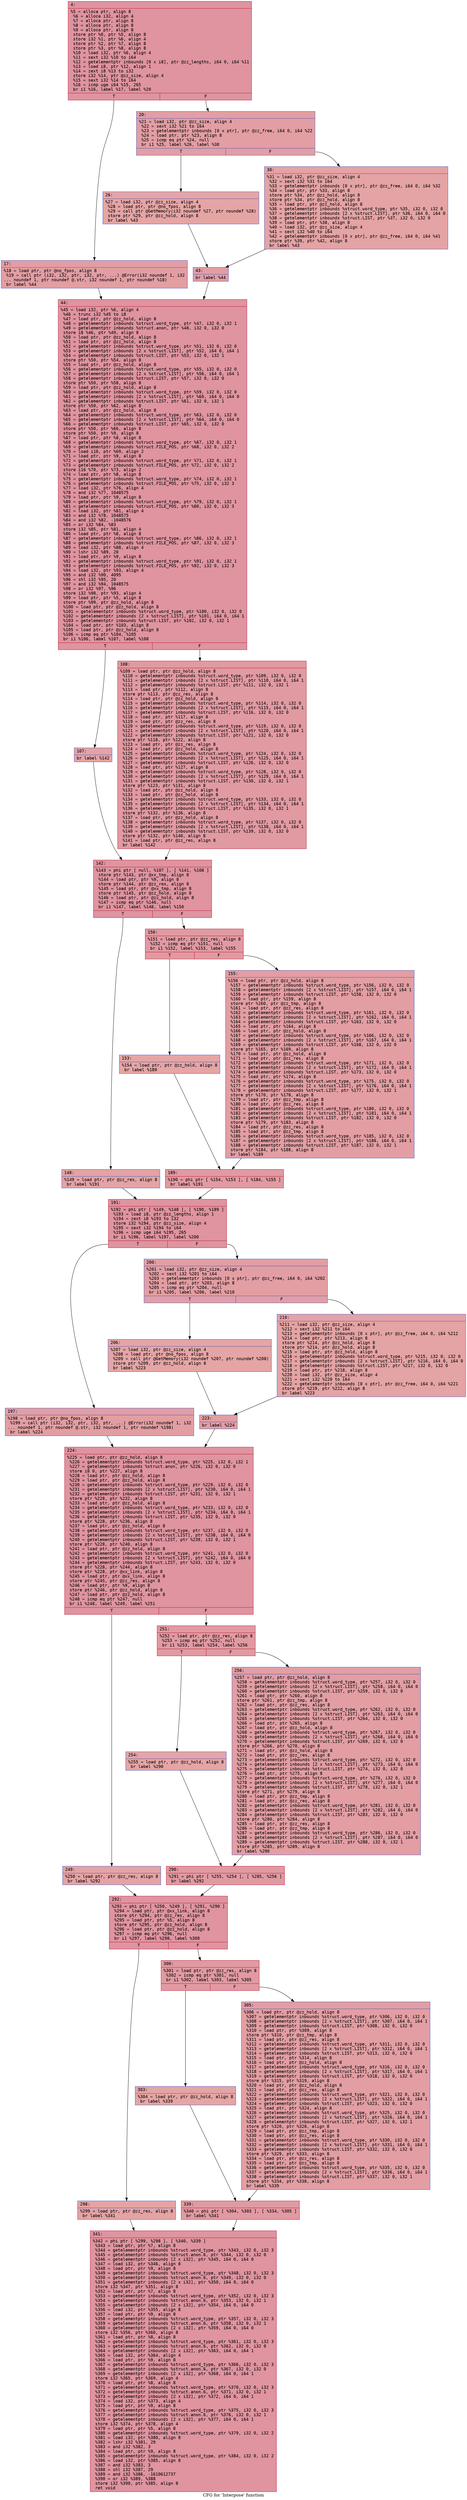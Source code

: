 digraph "CFG for 'Interpose' function" {
	label="CFG for 'Interpose' function";

	Node0x6000010fa120 [shape=record,color="#b70d28ff", style=filled, fillcolor="#b70d2870" fontname="Courier",label="{4:\l|  %5 = alloca ptr, align 8\l  %6 = alloca i32, align 4\l  %7 = alloca ptr, align 8\l  %8 = alloca ptr, align 8\l  %9 = alloca ptr, align 8\l  store ptr %0, ptr %5, align 8\l  store i32 %1, ptr %6, align 4\l  store ptr %2, ptr %7, align 8\l  store ptr %3, ptr %8, align 8\l  %10 = load i32, ptr %6, align 4\l  %11 = sext i32 %10 to i64\l  %12 = getelementptr inbounds [0 x i8], ptr @zz_lengths, i64 0, i64 %11\l  %13 = load i8, ptr %12, align 1\l  %14 = zext i8 %13 to i32\l  store i32 %14, ptr @zz_size, align 4\l  %15 = sext i32 %14 to i64\l  %16 = icmp uge i64 %15, 265\l  br i1 %16, label %17, label %20\l|{<s0>T|<s1>F}}"];
	Node0x6000010fa120:s0 -> Node0x6000010fa170[tooltip="4 -> 17\nProbability 50.00%" ];
	Node0x6000010fa120:s1 -> Node0x6000010fa1c0[tooltip="4 -> 20\nProbability 50.00%" ];
	Node0x6000010fa170 [shape=record,color="#3d50c3ff", style=filled, fillcolor="#be242e70" fontname="Courier",label="{17:\l|  %18 = load ptr, ptr @no_fpos, align 8\l  %19 = call ptr (i32, i32, ptr, i32, ptr, ...) @Error(i32 noundef 1, i32\l... noundef 1, ptr noundef @.str, i32 noundef 1, ptr noundef %18)\l  br label %44\l}"];
	Node0x6000010fa170 -> Node0x6000010fa300[tooltip="17 -> 44\nProbability 100.00%" ];
	Node0x6000010fa1c0 [shape=record,color="#3d50c3ff", style=filled, fillcolor="#be242e70" fontname="Courier",label="{20:\l|  %21 = load i32, ptr @zz_size, align 4\l  %22 = sext i32 %21 to i64\l  %23 = getelementptr inbounds [0 x ptr], ptr @zz_free, i64 0, i64 %22\l  %24 = load ptr, ptr %23, align 8\l  %25 = icmp eq ptr %24, null\l  br i1 %25, label %26, label %30\l|{<s0>T|<s1>F}}"];
	Node0x6000010fa1c0:s0 -> Node0x6000010fa210[tooltip="20 -> 26\nProbability 37.50%" ];
	Node0x6000010fa1c0:s1 -> Node0x6000010fa260[tooltip="20 -> 30\nProbability 62.50%" ];
	Node0x6000010fa210 [shape=record,color="#3d50c3ff", style=filled, fillcolor="#c5333470" fontname="Courier",label="{26:\l|  %27 = load i32, ptr @zz_size, align 4\l  %28 = load ptr, ptr @no_fpos, align 8\l  %29 = call ptr @GetMemory(i32 noundef %27, ptr noundef %28)\l  store ptr %29, ptr @zz_hold, align 8\l  br label %43\l}"];
	Node0x6000010fa210 -> Node0x6000010fa2b0[tooltip="26 -> 43\nProbability 100.00%" ];
	Node0x6000010fa260 [shape=record,color="#3d50c3ff", style=filled, fillcolor="#c32e3170" fontname="Courier",label="{30:\l|  %31 = load i32, ptr @zz_size, align 4\l  %32 = sext i32 %31 to i64\l  %33 = getelementptr inbounds [0 x ptr], ptr @zz_free, i64 0, i64 %32\l  %34 = load ptr, ptr %33, align 8\l  store ptr %34, ptr @zz_hold, align 8\l  store ptr %34, ptr @zz_hold, align 8\l  %35 = load ptr, ptr @zz_hold, align 8\l  %36 = getelementptr inbounds %struct.word_type, ptr %35, i32 0, i32 0\l  %37 = getelementptr inbounds [2 x %struct.LIST], ptr %36, i64 0, i64 0\l  %38 = getelementptr inbounds %struct.LIST, ptr %37, i32 0, i32 0\l  %39 = load ptr, ptr %38, align 8\l  %40 = load i32, ptr @zz_size, align 4\l  %41 = sext i32 %40 to i64\l  %42 = getelementptr inbounds [0 x ptr], ptr @zz_free, i64 0, i64 %41\l  store ptr %39, ptr %42, align 8\l  br label %43\l}"];
	Node0x6000010fa260 -> Node0x6000010fa2b0[tooltip="30 -> 43\nProbability 100.00%" ];
	Node0x6000010fa2b0 [shape=record,color="#3d50c3ff", style=filled, fillcolor="#be242e70" fontname="Courier",label="{43:\l|  br label %44\l}"];
	Node0x6000010fa2b0 -> Node0x6000010fa300[tooltip="43 -> 44\nProbability 100.00%" ];
	Node0x6000010fa300 [shape=record,color="#b70d28ff", style=filled, fillcolor="#b70d2870" fontname="Courier",label="{44:\l|  %45 = load i32, ptr %6, align 4\l  %46 = trunc i32 %45 to i8\l  %47 = load ptr, ptr @zz_hold, align 8\l  %48 = getelementptr inbounds %struct.word_type, ptr %47, i32 0, i32 1\l  %49 = getelementptr inbounds %struct.anon, ptr %48, i32 0, i32 0\l  store i8 %46, ptr %49, align 8\l  %50 = load ptr, ptr @zz_hold, align 8\l  %51 = load ptr, ptr @zz_hold, align 8\l  %52 = getelementptr inbounds %struct.word_type, ptr %51, i32 0, i32 0\l  %53 = getelementptr inbounds [2 x %struct.LIST], ptr %52, i64 0, i64 1\l  %54 = getelementptr inbounds %struct.LIST, ptr %53, i32 0, i32 1\l  store ptr %50, ptr %54, align 8\l  %55 = load ptr, ptr @zz_hold, align 8\l  %56 = getelementptr inbounds %struct.word_type, ptr %55, i32 0, i32 0\l  %57 = getelementptr inbounds [2 x %struct.LIST], ptr %56, i64 0, i64 1\l  %58 = getelementptr inbounds %struct.LIST, ptr %57, i32 0, i32 0\l  store ptr %50, ptr %58, align 8\l  %59 = load ptr, ptr @zz_hold, align 8\l  %60 = getelementptr inbounds %struct.word_type, ptr %59, i32 0, i32 0\l  %61 = getelementptr inbounds [2 x %struct.LIST], ptr %60, i64 0, i64 0\l  %62 = getelementptr inbounds %struct.LIST, ptr %61, i32 0, i32 1\l  store ptr %50, ptr %62, align 8\l  %63 = load ptr, ptr @zz_hold, align 8\l  %64 = getelementptr inbounds %struct.word_type, ptr %63, i32 0, i32 0\l  %65 = getelementptr inbounds [2 x %struct.LIST], ptr %64, i64 0, i64 0\l  %66 = getelementptr inbounds %struct.LIST, ptr %65, i32 0, i32 0\l  store ptr %50, ptr %66, align 8\l  store ptr %50, ptr %9, align 8\l  %67 = load ptr, ptr %8, align 8\l  %68 = getelementptr inbounds %struct.word_type, ptr %67, i32 0, i32 1\l  %69 = getelementptr inbounds %struct.FILE_POS, ptr %68, i32 0, i32 2\l  %70 = load i16, ptr %69, align 2\l  %71 = load ptr, ptr %9, align 8\l  %72 = getelementptr inbounds %struct.word_type, ptr %71, i32 0, i32 1\l  %73 = getelementptr inbounds %struct.FILE_POS, ptr %72, i32 0, i32 2\l  store i16 %70, ptr %73, align 2\l  %74 = load ptr, ptr %8, align 8\l  %75 = getelementptr inbounds %struct.word_type, ptr %74, i32 0, i32 1\l  %76 = getelementptr inbounds %struct.FILE_POS, ptr %75, i32 0, i32 3\l  %77 = load i32, ptr %76, align 4\l  %78 = and i32 %77, 1048575\l  %79 = load ptr, ptr %9, align 8\l  %80 = getelementptr inbounds %struct.word_type, ptr %79, i32 0, i32 1\l  %81 = getelementptr inbounds %struct.FILE_POS, ptr %80, i32 0, i32 3\l  %82 = load i32, ptr %81, align 4\l  %83 = and i32 %78, 1048575\l  %84 = and i32 %82, -1048576\l  %85 = or i32 %84, %83\l  store i32 %85, ptr %81, align 4\l  %86 = load ptr, ptr %8, align 8\l  %87 = getelementptr inbounds %struct.word_type, ptr %86, i32 0, i32 1\l  %88 = getelementptr inbounds %struct.FILE_POS, ptr %87, i32 0, i32 3\l  %89 = load i32, ptr %88, align 4\l  %90 = lshr i32 %89, 20\l  %91 = load ptr, ptr %9, align 8\l  %92 = getelementptr inbounds %struct.word_type, ptr %91, i32 0, i32 1\l  %93 = getelementptr inbounds %struct.FILE_POS, ptr %92, i32 0, i32 3\l  %94 = load i32, ptr %93, align 4\l  %95 = and i32 %90, 4095\l  %96 = shl i32 %95, 20\l  %97 = and i32 %94, 1048575\l  %98 = or i32 %97, %96\l  store i32 %98, ptr %93, align 4\l  %99 = load ptr, ptr %5, align 8\l  store ptr %99, ptr @zz_hold, align 8\l  %100 = load ptr, ptr @zz_hold, align 8\l  %101 = getelementptr inbounds %struct.word_type, ptr %100, i32 0, i32 0\l  %102 = getelementptr inbounds [2 x %struct.LIST], ptr %101, i64 0, i64 1\l  %103 = getelementptr inbounds %struct.LIST, ptr %102, i32 0, i32 1\l  %104 = load ptr, ptr %103, align 8\l  %105 = load ptr, ptr @zz_hold, align 8\l  %106 = icmp eq ptr %104, %105\l  br i1 %106, label %107, label %108\l|{<s0>T|<s1>F}}"];
	Node0x6000010fa300:s0 -> Node0x6000010fa350[tooltip="44 -> 107\nProbability 37.50%" ];
	Node0x6000010fa300:s1 -> Node0x6000010fa3a0[tooltip="44 -> 108\nProbability 62.50%" ];
	Node0x6000010fa350 [shape=record,color="#3d50c3ff", style=filled, fillcolor="#c32e3170" fontname="Courier",label="{107:\l|  br label %142\l}"];
	Node0x6000010fa350 -> Node0x6000010fa3f0[tooltip="107 -> 142\nProbability 100.00%" ];
	Node0x6000010fa3a0 [shape=record,color="#b70d28ff", style=filled, fillcolor="#bb1b2c70" fontname="Courier",label="{108:\l|  %109 = load ptr, ptr @zz_hold, align 8\l  %110 = getelementptr inbounds %struct.word_type, ptr %109, i32 0, i32 0\l  %111 = getelementptr inbounds [2 x %struct.LIST], ptr %110, i64 0, i64 1\l  %112 = getelementptr inbounds %struct.LIST, ptr %111, i32 0, i32 1\l  %113 = load ptr, ptr %112, align 8\l  store ptr %113, ptr @zz_res, align 8\l  %114 = load ptr, ptr @zz_hold, align 8\l  %115 = getelementptr inbounds %struct.word_type, ptr %114, i32 0, i32 0\l  %116 = getelementptr inbounds [2 x %struct.LIST], ptr %115, i64 0, i64 1\l  %117 = getelementptr inbounds %struct.LIST, ptr %116, i32 0, i32 0\l  %118 = load ptr, ptr %117, align 8\l  %119 = load ptr, ptr @zz_res, align 8\l  %120 = getelementptr inbounds %struct.word_type, ptr %119, i32 0, i32 0\l  %121 = getelementptr inbounds [2 x %struct.LIST], ptr %120, i64 0, i64 1\l  %122 = getelementptr inbounds %struct.LIST, ptr %121, i32 0, i32 0\l  store ptr %118, ptr %122, align 8\l  %123 = load ptr, ptr @zz_res, align 8\l  %124 = load ptr, ptr @zz_hold, align 8\l  %125 = getelementptr inbounds %struct.word_type, ptr %124, i32 0, i32 0\l  %126 = getelementptr inbounds [2 x %struct.LIST], ptr %125, i64 0, i64 1\l  %127 = getelementptr inbounds %struct.LIST, ptr %126, i32 0, i32 0\l  %128 = load ptr, ptr %127, align 8\l  %129 = getelementptr inbounds %struct.word_type, ptr %128, i32 0, i32 0\l  %130 = getelementptr inbounds [2 x %struct.LIST], ptr %129, i64 0, i64 1\l  %131 = getelementptr inbounds %struct.LIST, ptr %130, i32 0, i32 1\l  store ptr %123, ptr %131, align 8\l  %132 = load ptr, ptr @zz_hold, align 8\l  %133 = load ptr, ptr @zz_hold, align 8\l  %134 = getelementptr inbounds %struct.word_type, ptr %133, i32 0, i32 0\l  %135 = getelementptr inbounds [2 x %struct.LIST], ptr %134, i64 0, i64 1\l  %136 = getelementptr inbounds %struct.LIST, ptr %135, i32 0, i32 1\l  store ptr %132, ptr %136, align 8\l  %137 = load ptr, ptr @zz_hold, align 8\l  %138 = getelementptr inbounds %struct.word_type, ptr %137, i32 0, i32 0\l  %139 = getelementptr inbounds [2 x %struct.LIST], ptr %138, i64 0, i64 1\l  %140 = getelementptr inbounds %struct.LIST, ptr %139, i32 0, i32 0\l  store ptr %132, ptr %140, align 8\l  %141 = load ptr, ptr @zz_res, align 8\l  br label %142\l}"];
	Node0x6000010fa3a0 -> Node0x6000010fa3f0[tooltip="108 -> 142\nProbability 100.00%" ];
	Node0x6000010fa3f0 [shape=record,color="#b70d28ff", style=filled, fillcolor="#b70d2870" fontname="Courier",label="{142:\l|  %143 = phi ptr [ null, %107 ], [ %141, %108 ]\l  store ptr %143, ptr @xx_tmp, align 8\l  %144 = load ptr, ptr %9, align 8\l  store ptr %144, ptr @zz_res, align 8\l  %145 = load ptr, ptr @xx_tmp, align 8\l  store ptr %145, ptr @zz_hold, align 8\l  %146 = load ptr, ptr @zz_hold, align 8\l  %147 = icmp eq ptr %146, null\l  br i1 %147, label %148, label %150\l|{<s0>T|<s1>F}}"];
	Node0x6000010fa3f0:s0 -> Node0x6000010fa440[tooltip="142 -> 148\nProbability 37.50%" ];
	Node0x6000010fa3f0:s1 -> Node0x6000010fa490[tooltip="142 -> 150\nProbability 62.50%" ];
	Node0x6000010fa440 [shape=record,color="#3d50c3ff", style=filled, fillcolor="#c32e3170" fontname="Courier",label="{148:\l|  %149 = load ptr, ptr @zz_res, align 8\l  br label %191\l}"];
	Node0x6000010fa440 -> Node0x6000010fa5d0[tooltip="148 -> 191\nProbability 100.00%" ];
	Node0x6000010fa490 [shape=record,color="#b70d28ff", style=filled, fillcolor="#bb1b2c70" fontname="Courier",label="{150:\l|  %151 = load ptr, ptr @zz_res, align 8\l  %152 = icmp eq ptr %151, null\l  br i1 %152, label %153, label %155\l|{<s0>T|<s1>F}}"];
	Node0x6000010fa490:s0 -> Node0x6000010fa4e0[tooltip="150 -> 153\nProbability 37.50%" ];
	Node0x6000010fa490:s1 -> Node0x6000010fa530[tooltip="150 -> 155\nProbability 62.50%" ];
	Node0x6000010fa4e0 [shape=record,color="#3d50c3ff", style=filled, fillcolor="#c5333470" fontname="Courier",label="{153:\l|  %154 = load ptr, ptr @zz_hold, align 8\l  br label %189\l}"];
	Node0x6000010fa4e0 -> Node0x6000010fa580[tooltip="153 -> 189\nProbability 100.00%" ];
	Node0x6000010fa530 [shape=record,color="#3d50c3ff", style=filled, fillcolor="#be242e70" fontname="Courier",label="{155:\l|  %156 = load ptr, ptr @zz_hold, align 8\l  %157 = getelementptr inbounds %struct.word_type, ptr %156, i32 0, i32 0\l  %158 = getelementptr inbounds [2 x %struct.LIST], ptr %157, i64 0, i64 1\l  %159 = getelementptr inbounds %struct.LIST, ptr %158, i32 0, i32 0\l  %160 = load ptr, ptr %159, align 8\l  store ptr %160, ptr @zz_tmp, align 8\l  %161 = load ptr, ptr @zz_res, align 8\l  %162 = getelementptr inbounds %struct.word_type, ptr %161, i32 0, i32 0\l  %163 = getelementptr inbounds [2 x %struct.LIST], ptr %162, i64 0, i64 1\l  %164 = getelementptr inbounds %struct.LIST, ptr %163, i32 0, i32 0\l  %165 = load ptr, ptr %164, align 8\l  %166 = load ptr, ptr @zz_hold, align 8\l  %167 = getelementptr inbounds %struct.word_type, ptr %166, i32 0, i32 0\l  %168 = getelementptr inbounds [2 x %struct.LIST], ptr %167, i64 0, i64 1\l  %169 = getelementptr inbounds %struct.LIST, ptr %168, i32 0, i32 0\l  store ptr %165, ptr %169, align 8\l  %170 = load ptr, ptr @zz_hold, align 8\l  %171 = load ptr, ptr @zz_res, align 8\l  %172 = getelementptr inbounds %struct.word_type, ptr %171, i32 0, i32 0\l  %173 = getelementptr inbounds [2 x %struct.LIST], ptr %172, i64 0, i64 1\l  %174 = getelementptr inbounds %struct.LIST, ptr %173, i32 0, i32 0\l  %175 = load ptr, ptr %174, align 8\l  %176 = getelementptr inbounds %struct.word_type, ptr %175, i32 0, i32 0\l  %177 = getelementptr inbounds [2 x %struct.LIST], ptr %176, i64 0, i64 1\l  %178 = getelementptr inbounds %struct.LIST, ptr %177, i32 0, i32 1\l  store ptr %170, ptr %178, align 8\l  %179 = load ptr, ptr @zz_tmp, align 8\l  %180 = load ptr, ptr @zz_res, align 8\l  %181 = getelementptr inbounds %struct.word_type, ptr %180, i32 0, i32 0\l  %182 = getelementptr inbounds [2 x %struct.LIST], ptr %181, i64 0, i64 1\l  %183 = getelementptr inbounds %struct.LIST, ptr %182, i32 0, i32 0\l  store ptr %179, ptr %183, align 8\l  %184 = load ptr, ptr @zz_res, align 8\l  %185 = load ptr, ptr @zz_tmp, align 8\l  %186 = getelementptr inbounds %struct.word_type, ptr %185, i32 0, i32 0\l  %187 = getelementptr inbounds [2 x %struct.LIST], ptr %186, i64 0, i64 1\l  %188 = getelementptr inbounds %struct.LIST, ptr %187, i32 0, i32 1\l  store ptr %184, ptr %188, align 8\l  br label %189\l}"];
	Node0x6000010fa530 -> Node0x6000010fa580[tooltip="155 -> 189\nProbability 100.00%" ];
	Node0x6000010fa580 [shape=record,color="#b70d28ff", style=filled, fillcolor="#bb1b2c70" fontname="Courier",label="{189:\l|  %190 = phi ptr [ %154, %153 ], [ %184, %155 ]\l  br label %191\l}"];
	Node0x6000010fa580 -> Node0x6000010fa5d0[tooltip="189 -> 191\nProbability 100.00%" ];
	Node0x6000010fa5d0 [shape=record,color="#b70d28ff", style=filled, fillcolor="#b70d2870" fontname="Courier",label="{191:\l|  %192 = phi ptr [ %149, %148 ], [ %190, %189 ]\l  %193 = load i8, ptr @zz_lengths, align 1\l  %194 = zext i8 %193 to i32\l  store i32 %194, ptr @zz_size, align 4\l  %195 = sext i32 %194 to i64\l  %196 = icmp uge i64 %195, 265\l  br i1 %196, label %197, label %200\l|{<s0>T|<s1>F}}"];
	Node0x6000010fa5d0:s0 -> Node0x6000010fa620[tooltip="191 -> 197\nProbability 50.00%" ];
	Node0x6000010fa5d0:s1 -> Node0x6000010fa670[tooltip="191 -> 200\nProbability 50.00%" ];
	Node0x6000010fa620 [shape=record,color="#3d50c3ff", style=filled, fillcolor="#be242e70" fontname="Courier",label="{197:\l|  %198 = load ptr, ptr @no_fpos, align 8\l  %199 = call ptr (i32, i32, ptr, i32, ptr, ...) @Error(i32 noundef 1, i32\l... noundef 1, ptr noundef @.str, i32 noundef 1, ptr noundef %198)\l  br label %224\l}"];
	Node0x6000010fa620 -> Node0x6000010fa7b0[tooltip="197 -> 224\nProbability 100.00%" ];
	Node0x6000010fa670 [shape=record,color="#3d50c3ff", style=filled, fillcolor="#be242e70" fontname="Courier",label="{200:\l|  %201 = load i32, ptr @zz_size, align 4\l  %202 = sext i32 %201 to i64\l  %203 = getelementptr inbounds [0 x ptr], ptr @zz_free, i64 0, i64 %202\l  %204 = load ptr, ptr %203, align 8\l  %205 = icmp eq ptr %204, null\l  br i1 %205, label %206, label %210\l|{<s0>T|<s1>F}}"];
	Node0x6000010fa670:s0 -> Node0x6000010fa6c0[tooltip="200 -> 206\nProbability 37.50%" ];
	Node0x6000010fa670:s1 -> Node0x6000010fa710[tooltip="200 -> 210\nProbability 62.50%" ];
	Node0x6000010fa6c0 [shape=record,color="#3d50c3ff", style=filled, fillcolor="#c5333470" fontname="Courier",label="{206:\l|  %207 = load i32, ptr @zz_size, align 4\l  %208 = load ptr, ptr @no_fpos, align 8\l  %209 = call ptr @GetMemory(i32 noundef %207, ptr noundef %208)\l  store ptr %209, ptr @zz_hold, align 8\l  br label %223\l}"];
	Node0x6000010fa6c0 -> Node0x6000010fa760[tooltip="206 -> 223\nProbability 100.00%" ];
	Node0x6000010fa710 [shape=record,color="#3d50c3ff", style=filled, fillcolor="#c32e3170" fontname="Courier",label="{210:\l|  %211 = load i32, ptr @zz_size, align 4\l  %212 = sext i32 %211 to i64\l  %213 = getelementptr inbounds [0 x ptr], ptr @zz_free, i64 0, i64 %212\l  %214 = load ptr, ptr %213, align 8\l  store ptr %214, ptr @zz_hold, align 8\l  store ptr %214, ptr @zz_hold, align 8\l  %215 = load ptr, ptr @zz_hold, align 8\l  %216 = getelementptr inbounds %struct.word_type, ptr %215, i32 0, i32 0\l  %217 = getelementptr inbounds [2 x %struct.LIST], ptr %216, i64 0, i64 0\l  %218 = getelementptr inbounds %struct.LIST, ptr %217, i32 0, i32 0\l  %219 = load ptr, ptr %218, align 8\l  %220 = load i32, ptr @zz_size, align 4\l  %221 = sext i32 %220 to i64\l  %222 = getelementptr inbounds [0 x ptr], ptr @zz_free, i64 0, i64 %221\l  store ptr %219, ptr %222, align 8\l  br label %223\l}"];
	Node0x6000010fa710 -> Node0x6000010fa760[tooltip="210 -> 223\nProbability 100.00%" ];
	Node0x6000010fa760 [shape=record,color="#3d50c3ff", style=filled, fillcolor="#be242e70" fontname="Courier",label="{223:\l|  br label %224\l}"];
	Node0x6000010fa760 -> Node0x6000010fa7b0[tooltip="223 -> 224\nProbability 100.00%" ];
	Node0x6000010fa7b0 [shape=record,color="#b70d28ff", style=filled, fillcolor="#b70d2870" fontname="Courier",label="{224:\l|  %225 = load ptr, ptr @zz_hold, align 8\l  %226 = getelementptr inbounds %struct.word_type, ptr %225, i32 0, i32 1\l  %227 = getelementptr inbounds %struct.anon, ptr %226, i32 0, i32 0\l  store i8 0, ptr %227, align 8\l  %228 = load ptr, ptr @zz_hold, align 8\l  %229 = load ptr, ptr @zz_hold, align 8\l  %230 = getelementptr inbounds %struct.word_type, ptr %229, i32 0, i32 0\l  %231 = getelementptr inbounds [2 x %struct.LIST], ptr %230, i64 0, i64 1\l  %232 = getelementptr inbounds %struct.LIST, ptr %231, i32 0, i32 1\l  store ptr %228, ptr %232, align 8\l  %233 = load ptr, ptr @zz_hold, align 8\l  %234 = getelementptr inbounds %struct.word_type, ptr %233, i32 0, i32 0\l  %235 = getelementptr inbounds [2 x %struct.LIST], ptr %234, i64 0, i64 1\l  %236 = getelementptr inbounds %struct.LIST, ptr %235, i32 0, i32 0\l  store ptr %228, ptr %236, align 8\l  %237 = load ptr, ptr @zz_hold, align 8\l  %238 = getelementptr inbounds %struct.word_type, ptr %237, i32 0, i32 0\l  %239 = getelementptr inbounds [2 x %struct.LIST], ptr %238, i64 0, i64 0\l  %240 = getelementptr inbounds %struct.LIST, ptr %239, i32 0, i32 1\l  store ptr %228, ptr %240, align 8\l  %241 = load ptr, ptr @zz_hold, align 8\l  %242 = getelementptr inbounds %struct.word_type, ptr %241, i32 0, i32 0\l  %243 = getelementptr inbounds [2 x %struct.LIST], ptr %242, i64 0, i64 0\l  %244 = getelementptr inbounds %struct.LIST, ptr %243, i32 0, i32 0\l  store ptr %228, ptr %244, align 8\l  store ptr %228, ptr @xx_link, align 8\l  %245 = load ptr, ptr @xx_link, align 8\l  store ptr %245, ptr @zz_res, align 8\l  %246 = load ptr, ptr %9, align 8\l  store ptr %246, ptr @zz_hold, align 8\l  %247 = load ptr, ptr @zz_hold, align 8\l  %248 = icmp eq ptr %247, null\l  br i1 %248, label %249, label %251\l|{<s0>T|<s1>F}}"];
	Node0x6000010fa7b0:s0 -> Node0x6000010fa800[tooltip="224 -> 249\nProbability 37.50%" ];
	Node0x6000010fa7b0:s1 -> Node0x6000010fa850[tooltip="224 -> 251\nProbability 62.50%" ];
	Node0x6000010fa800 [shape=record,color="#3d50c3ff", style=filled, fillcolor="#c32e3170" fontname="Courier",label="{249:\l|  %250 = load ptr, ptr @zz_res, align 8\l  br label %292\l}"];
	Node0x6000010fa800 -> Node0x6000010fa990[tooltip="249 -> 292\nProbability 100.00%" ];
	Node0x6000010fa850 [shape=record,color="#b70d28ff", style=filled, fillcolor="#bb1b2c70" fontname="Courier",label="{251:\l|  %252 = load ptr, ptr @zz_res, align 8\l  %253 = icmp eq ptr %252, null\l  br i1 %253, label %254, label %256\l|{<s0>T|<s1>F}}"];
	Node0x6000010fa850:s0 -> Node0x6000010fa8a0[tooltip="251 -> 254\nProbability 37.50%" ];
	Node0x6000010fa850:s1 -> Node0x6000010fa8f0[tooltip="251 -> 256\nProbability 62.50%" ];
	Node0x6000010fa8a0 [shape=record,color="#3d50c3ff", style=filled, fillcolor="#c5333470" fontname="Courier",label="{254:\l|  %255 = load ptr, ptr @zz_hold, align 8\l  br label %290\l}"];
	Node0x6000010fa8a0 -> Node0x6000010fa940[tooltip="254 -> 290\nProbability 100.00%" ];
	Node0x6000010fa8f0 [shape=record,color="#3d50c3ff", style=filled, fillcolor="#be242e70" fontname="Courier",label="{256:\l|  %257 = load ptr, ptr @zz_hold, align 8\l  %258 = getelementptr inbounds %struct.word_type, ptr %257, i32 0, i32 0\l  %259 = getelementptr inbounds [2 x %struct.LIST], ptr %258, i64 0, i64 0\l  %260 = getelementptr inbounds %struct.LIST, ptr %259, i32 0, i32 0\l  %261 = load ptr, ptr %260, align 8\l  store ptr %261, ptr @zz_tmp, align 8\l  %262 = load ptr, ptr @zz_res, align 8\l  %263 = getelementptr inbounds %struct.word_type, ptr %262, i32 0, i32 0\l  %264 = getelementptr inbounds [2 x %struct.LIST], ptr %263, i64 0, i64 0\l  %265 = getelementptr inbounds %struct.LIST, ptr %264, i32 0, i32 0\l  %266 = load ptr, ptr %265, align 8\l  %267 = load ptr, ptr @zz_hold, align 8\l  %268 = getelementptr inbounds %struct.word_type, ptr %267, i32 0, i32 0\l  %269 = getelementptr inbounds [2 x %struct.LIST], ptr %268, i64 0, i64 0\l  %270 = getelementptr inbounds %struct.LIST, ptr %269, i32 0, i32 0\l  store ptr %266, ptr %270, align 8\l  %271 = load ptr, ptr @zz_hold, align 8\l  %272 = load ptr, ptr @zz_res, align 8\l  %273 = getelementptr inbounds %struct.word_type, ptr %272, i32 0, i32 0\l  %274 = getelementptr inbounds [2 x %struct.LIST], ptr %273, i64 0, i64 0\l  %275 = getelementptr inbounds %struct.LIST, ptr %274, i32 0, i32 0\l  %276 = load ptr, ptr %275, align 8\l  %277 = getelementptr inbounds %struct.word_type, ptr %276, i32 0, i32 0\l  %278 = getelementptr inbounds [2 x %struct.LIST], ptr %277, i64 0, i64 0\l  %279 = getelementptr inbounds %struct.LIST, ptr %278, i32 0, i32 1\l  store ptr %271, ptr %279, align 8\l  %280 = load ptr, ptr @zz_tmp, align 8\l  %281 = load ptr, ptr @zz_res, align 8\l  %282 = getelementptr inbounds %struct.word_type, ptr %281, i32 0, i32 0\l  %283 = getelementptr inbounds [2 x %struct.LIST], ptr %282, i64 0, i64 0\l  %284 = getelementptr inbounds %struct.LIST, ptr %283, i32 0, i32 0\l  store ptr %280, ptr %284, align 8\l  %285 = load ptr, ptr @zz_res, align 8\l  %286 = load ptr, ptr @zz_tmp, align 8\l  %287 = getelementptr inbounds %struct.word_type, ptr %286, i32 0, i32 0\l  %288 = getelementptr inbounds [2 x %struct.LIST], ptr %287, i64 0, i64 0\l  %289 = getelementptr inbounds %struct.LIST, ptr %288, i32 0, i32 1\l  store ptr %285, ptr %289, align 8\l  br label %290\l}"];
	Node0x6000010fa8f0 -> Node0x6000010fa940[tooltip="256 -> 290\nProbability 100.00%" ];
	Node0x6000010fa940 [shape=record,color="#b70d28ff", style=filled, fillcolor="#bb1b2c70" fontname="Courier",label="{290:\l|  %291 = phi ptr [ %255, %254 ], [ %285, %256 ]\l  br label %292\l}"];
	Node0x6000010fa940 -> Node0x6000010fa990[tooltip="290 -> 292\nProbability 100.00%" ];
	Node0x6000010fa990 [shape=record,color="#b70d28ff", style=filled, fillcolor="#b70d2870" fontname="Courier",label="{292:\l|  %293 = phi ptr [ %250, %249 ], [ %291, %290 ]\l  %294 = load ptr, ptr @xx_link, align 8\l  store ptr %294, ptr @zz_res, align 8\l  %295 = load ptr, ptr %5, align 8\l  store ptr %295, ptr @zz_hold, align 8\l  %296 = load ptr, ptr @zz_hold, align 8\l  %297 = icmp eq ptr %296, null\l  br i1 %297, label %298, label %300\l|{<s0>T|<s1>F}}"];
	Node0x6000010fa990:s0 -> Node0x6000010fa9e0[tooltip="292 -> 298\nProbability 37.50%" ];
	Node0x6000010fa990:s1 -> Node0x6000010faa30[tooltip="292 -> 300\nProbability 62.50%" ];
	Node0x6000010fa9e0 [shape=record,color="#3d50c3ff", style=filled, fillcolor="#c32e3170" fontname="Courier",label="{298:\l|  %299 = load ptr, ptr @zz_res, align 8\l  br label %341\l}"];
	Node0x6000010fa9e0 -> Node0x6000010fab70[tooltip="298 -> 341\nProbability 100.00%" ];
	Node0x6000010faa30 [shape=record,color="#b70d28ff", style=filled, fillcolor="#bb1b2c70" fontname="Courier",label="{300:\l|  %301 = load ptr, ptr @zz_res, align 8\l  %302 = icmp eq ptr %301, null\l  br i1 %302, label %303, label %305\l|{<s0>T|<s1>F}}"];
	Node0x6000010faa30:s0 -> Node0x6000010faa80[tooltip="300 -> 303\nProbability 37.50%" ];
	Node0x6000010faa30:s1 -> Node0x6000010faad0[tooltip="300 -> 305\nProbability 62.50%" ];
	Node0x6000010faa80 [shape=record,color="#3d50c3ff", style=filled, fillcolor="#c5333470" fontname="Courier",label="{303:\l|  %304 = load ptr, ptr @zz_hold, align 8\l  br label %339\l}"];
	Node0x6000010faa80 -> Node0x6000010fab20[tooltip="303 -> 339\nProbability 100.00%" ];
	Node0x6000010faad0 [shape=record,color="#3d50c3ff", style=filled, fillcolor="#be242e70" fontname="Courier",label="{305:\l|  %306 = load ptr, ptr @zz_hold, align 8\l  %307 = getelementptr inbounds %struct.word_type, ptr %306, i32 0, i32 0\l  %308 = getelementptr inbounds [2 x %struct.LIST], ptr %307, i64 0, i64 1\l  %309 = getelementptr inbounds %struct.LIST, ptr %308, i32 0, i32 0\l  %310 = load ptr, ptr %309, align 8\l  store ptr %310, ptr @zz_tmp, align 8\l  %311 = load ptr, ptr @zz_res, align 8\l  %312 = getelementptr inbounds %struct.word_type, ptr %311, i32 0, i32 0\l  %313 = getelementptr inbounds [2 x %struct.LIST], ptr %312, i64 0, i64 1\l  %314 = getelementptr inbounds %struct.LIST, ptr %313, i32 0, i32 0\l  %315 = load ptr, ptr %314, align 8\l  %316 = load ptr, ptr @zz_hold, align 8\l  %317 = getelementptr inbounds %struct.word_type, ptr %316, i32 0, i32 0\l  %318 = getelementptr inbounds [2 x %struct.LIST], ptr %317, i64 0, i64 1\l  %319 = getelementptr inbounds %struct.LIST, ptr %318, i32 0, i32 0\l  store ptr %315, ptr %319, align 8\l  %320 = load ptr, ptr @zz_hold, align 8\l  %321 = load ptr, ptr @zz_res, align 8\l  %322 = getelementptr inbounds %struct.word_type, ptr %321, i32 0, i32 0\l  %323 = getelementptr inbounds [2 x %struct.LIST], ptr %322, i64 0, i64 1\l  %324 = getelementptr inbounds %struct.LIST, ptr %323, i32 0, i32 0\l  %325 = load ptr, ptr %324, align 8\l  %326 = getelementptr inbounds %struct.word_type, ptr %325, i32 0, i32 0\l  %327 = getelementptr inbounds [2 x %struct.LIST], ptr %326, i64 0, i64 1\l  %328 = getelementptr inbounds %struct.LIST, ptr %327, i32 0, i32 1\l  store ptr %320, ptr %328, align 8\l  %329 = load ptr, ptr @zz_tmp, align 8\l  %330 = load ptr, ptr @zz_res, align 8\l  %331 = getelementptr inbounds %struct.word_type, ptr %330, i32 0, i32 0\l  %332 = getelementptr inbounds [2 x %struct.LIST], ptr %331, i64 0, i64 1\l  %333 = getelementptr inbounds %struct.LIST, ptr %332, i32 0, i32 0\l  store ptr %329, ptr %333, align 8\l  %334 = load ptr, ptr @zz_res, align 8\l  %335 = load ptr, ptr @zz_tmp, align 8\l  %336 = getelementptr inbounds %struct.word_type, ptr %335, i32 0, i32 0\l  %337 = getelementptr inbounds [2 x %struct.LIST], ptr %336, i64 0, i64 1\l  %338 = getelementptr inbounds %struct.LIST, ptr %337, i32 0, i32 1\l  store ptr %334, ptr %338, align 8\l  br label %339\l}"];
	Node0x6000010faad0 -> Node0x6000010fab20[tooltip="305 -> 339\nProbability 100.00%" ];
	Node0x6000010fab20 [shape=record,color="#b70d28ff", style=filled, fillcolor="#bb1b2c70" fontname="Courier",label="{339:\l|  %340 = phi ptr [ %304, %303 ], [ %334, %305 ]\l  br label %341\l}"];
	Node0x6000010fab20 -> Node0x6000010fab70[tooltip="339 -> 341\nProbability 100.00%" ];
	Node0x6000010fab70 [shape=record,color="#b70d28ff", style=filled, fillcolor="#b70d2870" fontname="Courier",label="{341:\l|  %342 = phi ptr [ %299, %298 ], [ %340, %339 ]\l  %343 = load ptr, ptr %7, align 8\l  %344 = getelementptr inbounds %struct.word_type, ptr %343, i32 0, i32 3\l  %345 = getelementptr inbounds %struct.anon.6, ptr %344, i32 0, i32 0\l  %346 = getelementptr inbounds [2 x i32], ptr %345, i64 0, i64 0\l  %347 = load i32, ptr %346, align 8\l  %348 = load ptr, ptr %9, align 8\l  %349 = getelementptr inbounds %struct.word_type, ptr %348, i32 0, i32 3\l  %350 = getelementptr inbounds %struct.anon.6, ptr %349, i32 0, i32 0\l  %351 = getelementptr inbounds [2 x i32], ptr %350, i64 0, i64 0\l  store i32 %347, ptr %351, align 8\l  %352 = load ptr, ptr %7, align 8\l  %353 = getelementptr inbounds %struct.word_type, ptr %352, i32 0, i32 3\l  %354 = getelementptr inbounds %struct.anon.6, ptr %353, i32 0, i32 1\l  %355 = getelementptr inbounds [2 x i32], ptr %354, i64 0, i64 0\l  %356 = load i32, ptr %355, align 8\l  %357 = load ptr, ptr %9, align 8\l  %358 = getelementptr inbounds %struct.word_type, ptr %357, i32 0, i32 3\l  %359 = getelementptr inbounds %struct.anon.6, ptr %358, i32 0, i32 1\l  %360 = getelementptr inbounds [2 x i32], ptr %359, i64 0, i64 0\l  store i32 %356, ptr %360, align 8\l  %361 = load ptr, ptr %8, align 8\l  %362 = getelementptr inbounds %struct.word_type, ptr %361, i32 0, i32 3\l  %363 = getelementptr inbounds %struct.anon.6, ptr %362, i32 0, i32 0\l  %364 = getelementptr inbounds [2 x i32], ptr %363, i64 0, i64 1\l  %365 = load i32, ptr %364, align 4\l  %366 = load ptr, ptr %9, align 8\l  %367 = getelementptr inbounds %struct.word_type, ptr %366, i32 0, i32 3\l  %368 = getelementptr inbounds %struct.anon.6, ptr %367, i32 0, i32 0\l  %369 = getelementptr inbounds [2 x i32], ptr %368, i64 0, i64 1\l  store i32 %365, ptr %369, align 4\l  %370 = load ptr, ptr %8, align 8\l  %371 = getelementptr inbounds %struct.word_type, ptr %370, i32 0, i32 3\l  %372 = getelementptr inbounds %struct.anon.6, ptr %371, i32 0, i32 1\l  %373 = getelementptr inbounds [2 x i32], ptr %372, i64 0, i64 1\l  %374 = load i32, ptr %373, align 4\l  %375 = load ptr, ptr %9, align 8\l  %376 = getelementptr inbounds %struct.word_type, ptr %375, i32 0, i32 3\l  %377 = getelementptr inbounds %struct.anon.6, ptr %376, i32 0, i32 1\l  %378 = getelementptr inbounds [2 x i32], ptr %377, i64 0, i64 1\l  store i32 %374, ptr %378, align 4\l  %379 = load ptr, ptr %5, align 8\l  %380 = getelementptr inbounds %struct.word_type, ptr %379, i32 0, i32 2\l  %381 = load i32, ptr %380, align 8\l  %382 = lshr i32 %381, 29\l  %383 = and i32 %382, 3\l  %384 = load ptr, ptr %9, align 8\l  %385 = getelementptr inbounds %struct.word_type, ptr %384, i32 0, i32 2\l  %386 = load i32, ptr %385, align 8\l  %387 = and i32 %383, 3\l  %388 = shl i32 %387, 29\l  %389 = and i32 %386, -1610612737\l  %390 = or i32 %389, %388\l  store i32 %390, ptr %385, align 8\l  ret void\l}"];
}
